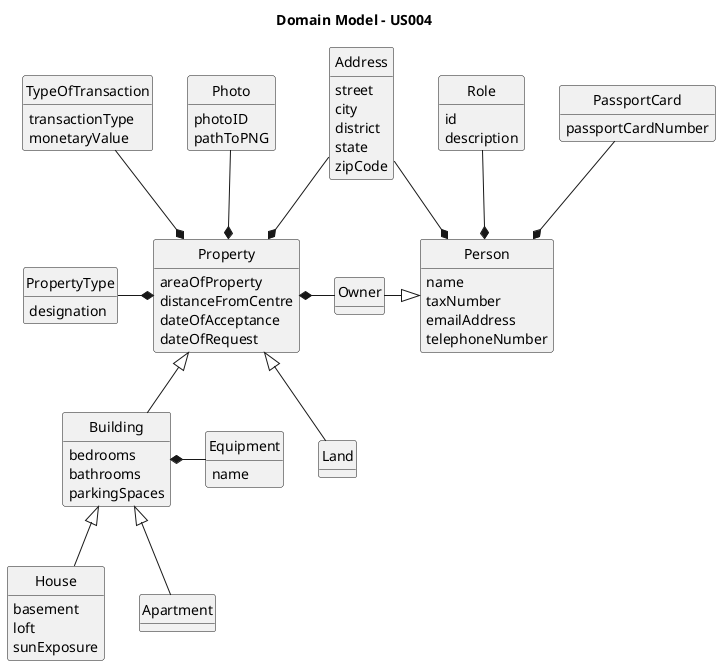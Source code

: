 @startuml
skinparam monochrome true
skinparam packageStyle rectangle
skinparam shadowing false

'left to right direction

skinparam classAttributeIconSize 0

hide circle
hide methods

title Domain Model - US004

class Role{
    id
    description
}
class Property{
    areaOfProperty
    distanceFromCentre
    dateOfAcceptance
    dateOfRequest
}

class TypeOfTransaction{
    transactionType
    monetaryValue
}

class Address{
    street
    city
    district
    state
    zipCode
}


class Photo{
    photoID
    pathToPNG
}

class Building{
    bedrooms
    bathrooms
    parkingSpaces
}

class Equipment{
    name
}

class House{
    basement
    loft
    sunExposure
}

class Land{
}

class PassportCard {
passportCardNumber
}

class Apartment{
}

class Owner{
}
class Person{
    name
    taxNumber
    emailAddress
    telephoneNumber
}

class PropertyType {
    designation
}

PropertyType -* Property
Property <|-- Land
TypeOfTransaction  --* Property
Owner -|> Person
Owner -left* Property
Address --* Person
Role --* Person
PassportCard --* Person
Address --* Property
Equipment -up* Building
Photo --* Property
Property <|-- Building
Building <|-- House
Building <|-- Apartment



@enduml